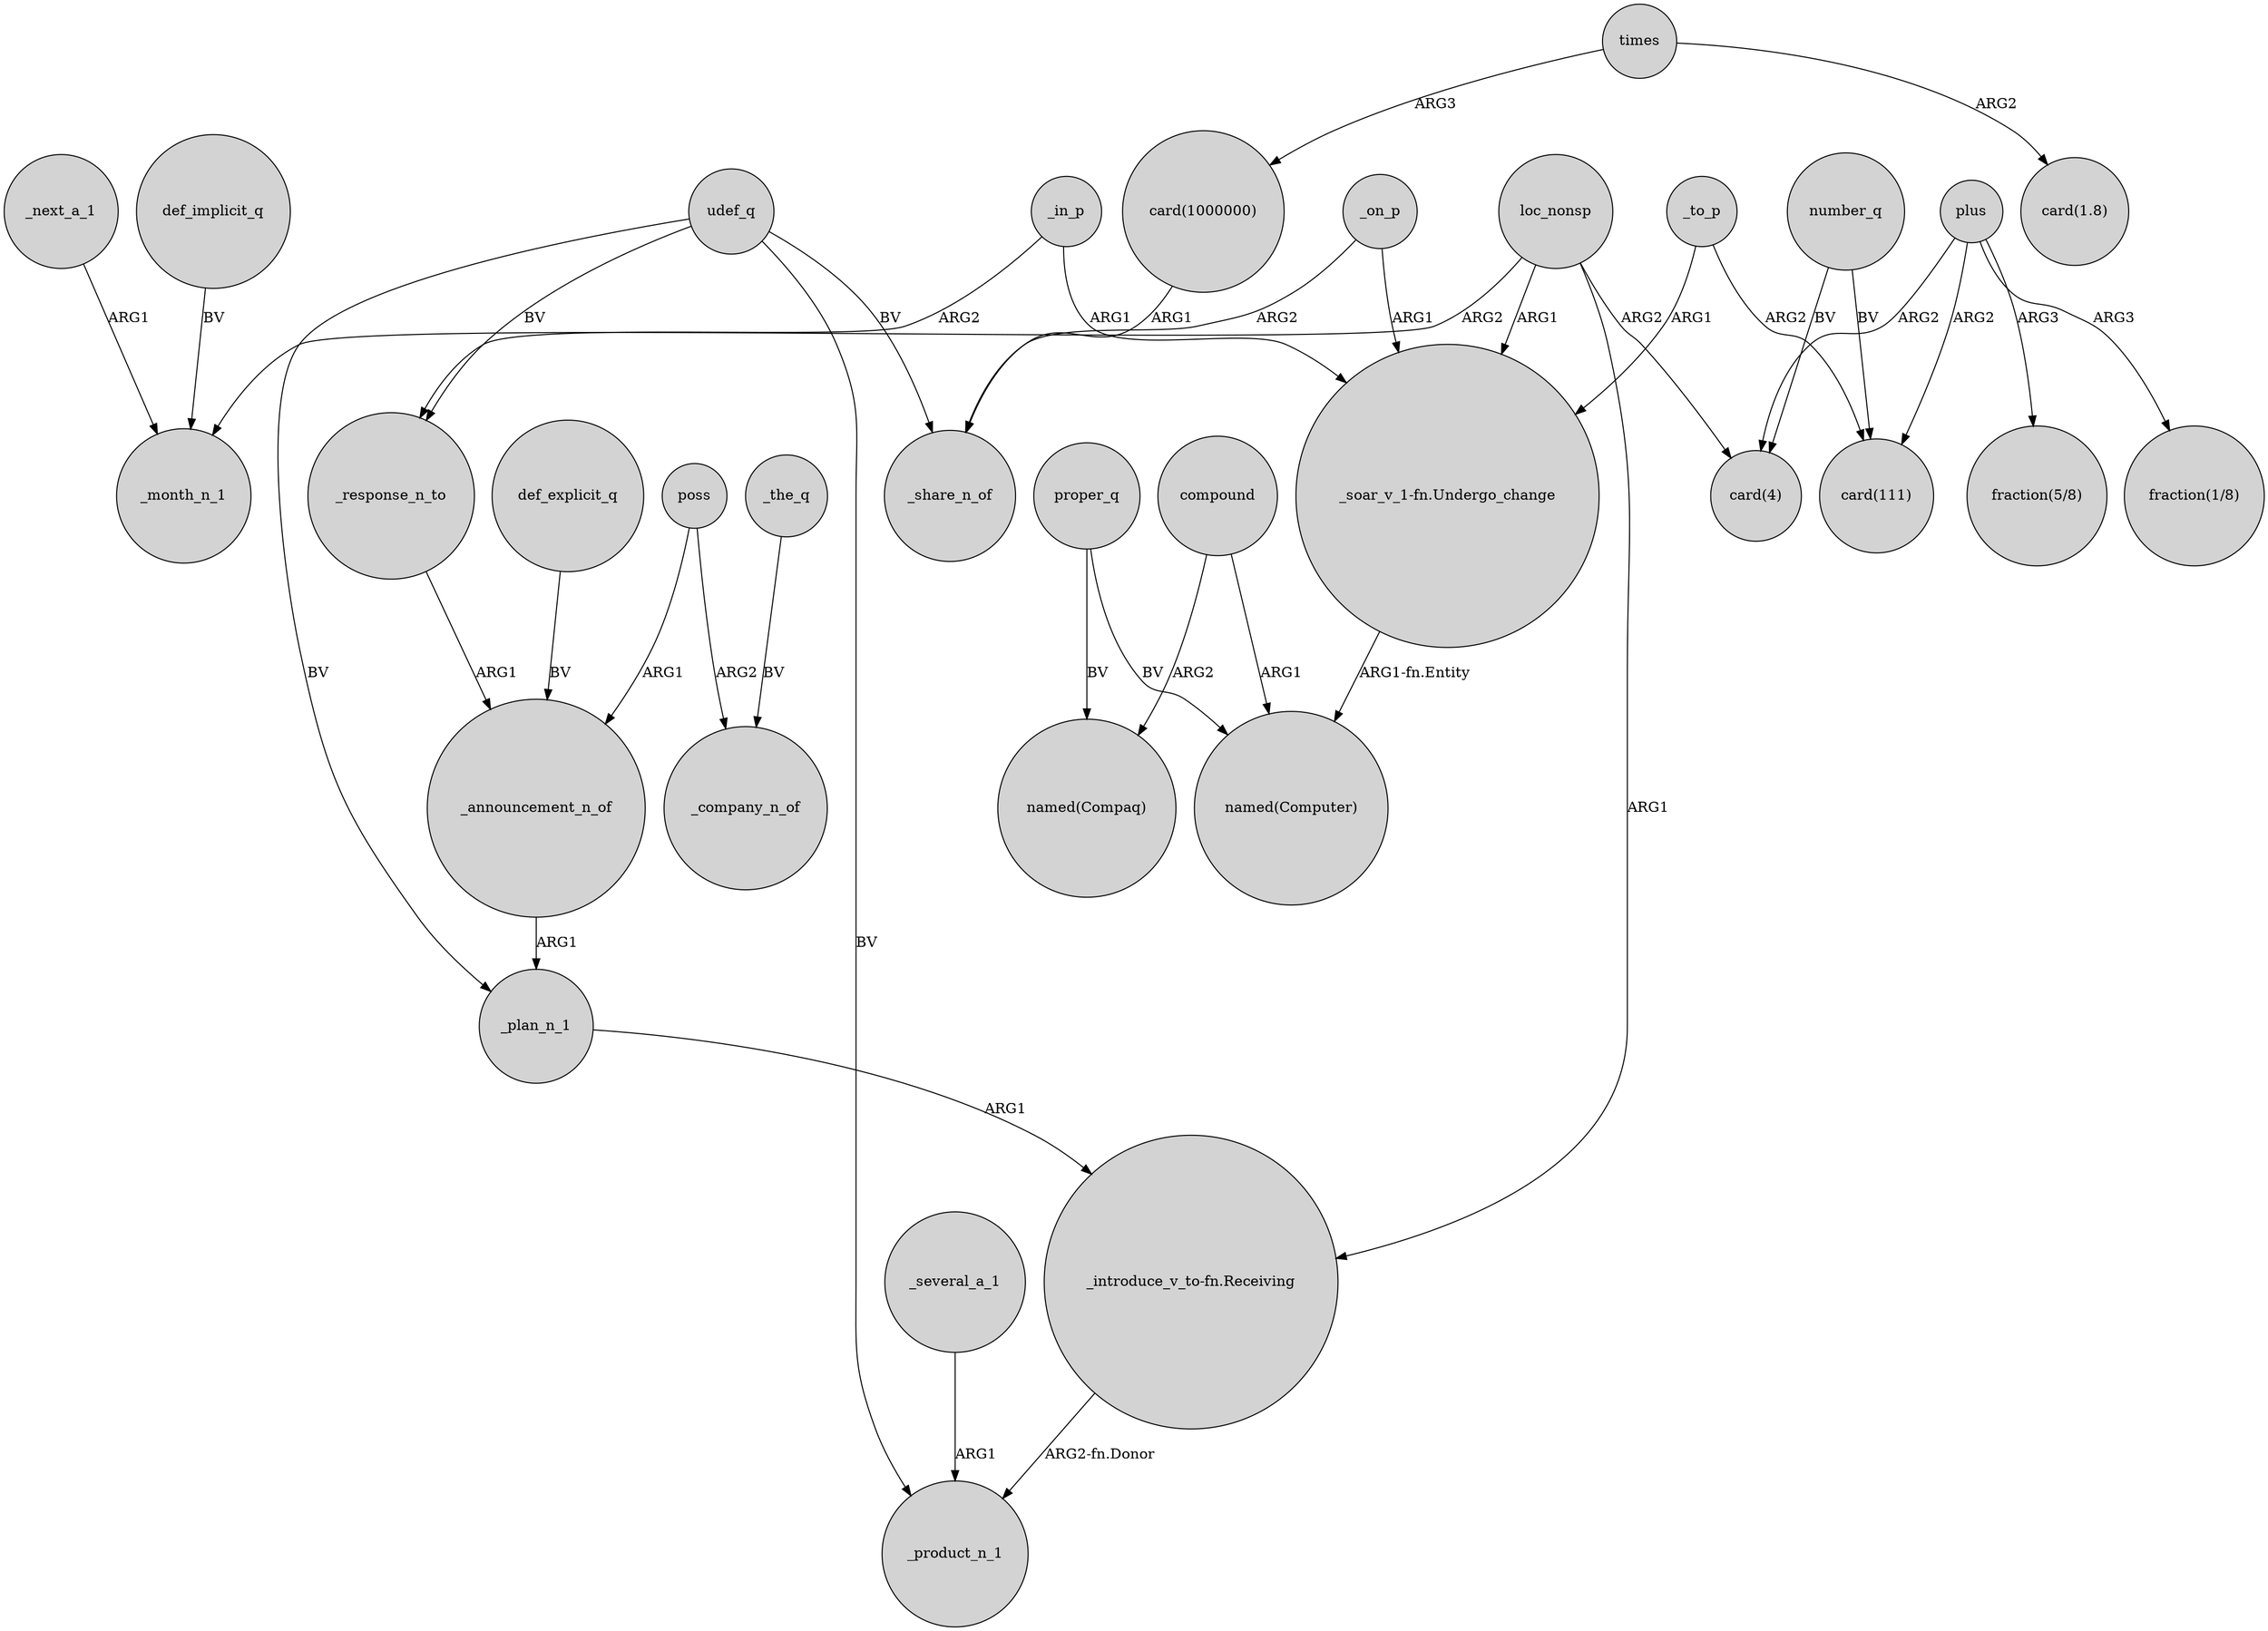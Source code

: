 digraph {
	node [shape=circle style=filled]
	def_implicit_q -> _month_n_1 [label=BV]
	number_q -> "card(111)" [label=BV]
	compound -> "named(Computer)" [label=ARG1]
	_response_n_to -> _announcement_n_of [label=ARG1]
	loc_nonsp -> "_introduce_v_to-fn.Receiving" [label=ARG1]
	plus -> "card(111)" [label=ARG2]
	proper_q -> "named(Computer)" [label=BV]
	plus -> "fraction(5/8)" [label=ARG3]
	plus -> "fraction(1/8)" [label=ARG3]
	poss -> _announcement_n_of [label=ARG1]
	times -> "card(1000000)" [label=ARG3]
	_to_p -> "_soar_v_1-fn.Undergo_change" [label=ARG1]
	_several_a_1 -> _product_n_1 [label=ARG1]
	udef_q -> _product_n_1 [label=BV]
	_next_a_1 -> _month_n_1 [label=ARG1]
	_announcement_n_of -> _plan_n_1 [label=ARG1]
	_in_p -> "_soar_v_1-fn.Undergo_change" [label=ARG1]
	loc_nonsp -> _month_n_1 [label=ARG2]
	poss -> _company_n_of [label=ARG2]
	_on_p -> "_soar_v_1-fn.Undergo_change" [label=ARG1]
	_plan_n_1 -> "_introduce_v_to-fn.Receiving" [label=ARG1]
	udef_q -> _share_n_of [label=BV]
	plus -> "card(4)" [label=ARG2]
	compound -> "named(Compaq)" [label=ARG2]
	loc_nonsp -> "_soar_v_1-fn.Undergo_change" [label=ARG1]
	"card(1000000)" -> _share_n_of [label=ARG1]
	times -> "card(1.8)" [label=ARG2]
	_to_p -> "card(111)" [label=ARG2]
	number_q -> "card(4)" [label=BV]
	proper_q -> "named(Compaq)" [label=BV]
	udef_q -> _response_n_to [label=BV]
	"_introduce_v_to-fn.Receiving" -> _product_n_1 [label="ARG2-fn.Donor"]
	loc_nonsp -> "card(4)" [label=ARG2]
	_the_q -> _company_n_of [label=BV]
	def_explicit_q -> _announcement_n_of [label=BV]
	udef_q -> _plan_n_1 [label=BV]
	"_soar_v_1-fn.Undergo_change" -> "named(Computer)" [label="ARG1-fn.Entity"]
	_in_p -> _response_n_to [label=ARG2]
	_on_p -> _share_n_of [label=ARG2]
}
